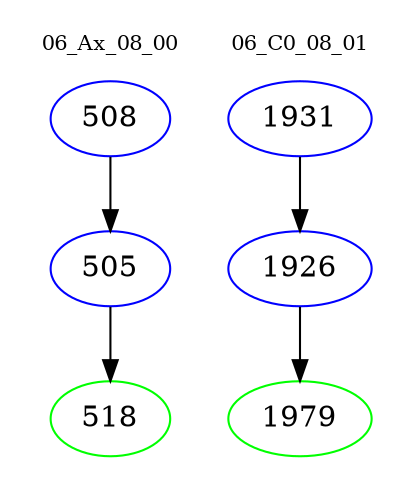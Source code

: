 digraph{
subgraph cluster_0 {
color = white
label = "06_Ax_08_00";
fontsize=10;
T0_508 [label="508", color="blue"]
T0_508 -> T0_505 [color="black"]
T0_505 [label="505", color="blue"]
T0_505 -> T0_518 [color="black"]
T0_518 [label="518", color="green"]
}
subgraph cluster_1 {
color = white
label = "06_C0_08_01";
fontsize=10;
T1_1931 [label="1931", color="blue"]
T1_1931 -> T1_1926 [color="black"]
T1_1926 [label="1926", color="blue"]
T1_1926 -> T1_1979 [color="black"]
T1_1979 [label="1979", color="green"]
}
}
